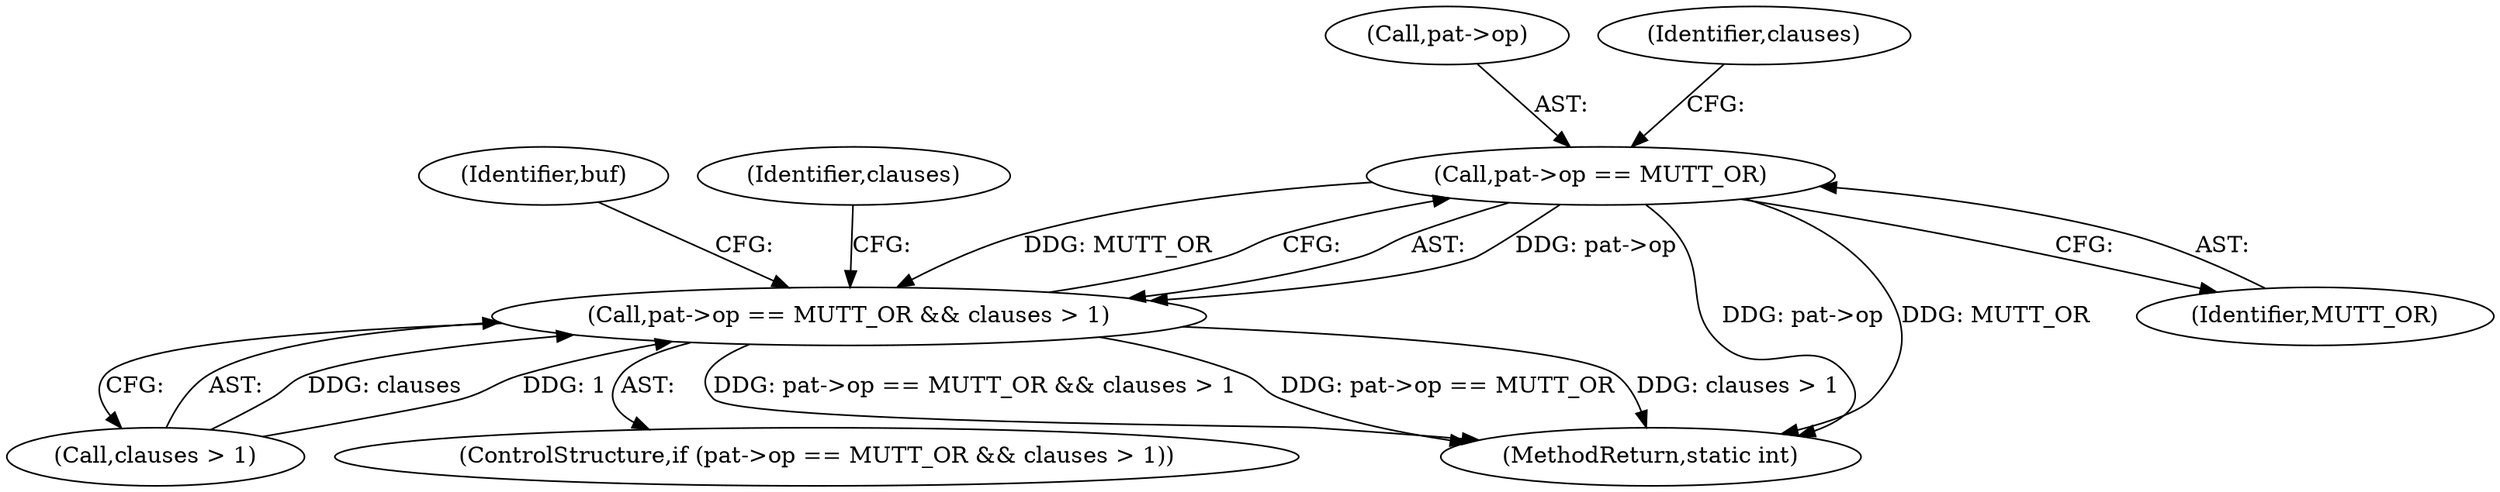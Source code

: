 digraph "0_neomutt_e52393740334443ae0206cab2d7caef381646725_1@pointer" {
"1000159" [label="(Call,pat->op == MUTT_OR)"];
"1000158" [label="(Call,pat->op == MUTT_OR && clauses > 1)"];
"1000168" [label="(Identifier,buf)"];
"1000350" [label="(MethodReturn,static int)"];
"1000158" [label="(Call,pat->op == MUTT_OR && clauses > 1)"];
"1000171" [label="(Identifier,clauses)"];
"1000160" [label="(Call,pat->op)"];
"1000159" [label="(Call,pat->op == MUTT_OR)"];
"1000164" [label="(Call,clauses > 1)"];
"1000157" [label="(ControlStructure,if (pat->op == MUTT_OR && clauses > 1))"];
"1000163" [label="(Identifier,MUTT_OR)"];
"1000165" [label="(Identifier,clauses)"];
"1000159" -> "1000158"  [label="AST: "];
"1000159" -> "1000163"  [label="CFG: "];
"1000160" -> "1000159"  [label="AST: "];
"1000163" -> "1000159"  [label="AST: "];
"1000165" -> "1000159"  [label="CFG: "];
"1000158" -> "1000159"  [label="CFG: "];
"1000159" -> "1000350"  [label="DDG: pat->op"];
"1000159" -> "1000350"  [label="DDG: MUTT_OR"];
"1000159" -> "1000158"  [label="DDG: pat->op"];
"1000159" -> "1000158"  [label="DDG: MUTT_OR"];
"1000158" -> "1000157"  [label="AST: "];
"1000158" -> "1000164"  [label="CFG: "];
"1000164" -> "1000158"  [label="AST: "];
"1000168" -> "1000158"  [label="CFG: "];
"1000171" -> "1000158"  [label="CFG: "];
"1000158" -> "1000350"  [label="DDG: pat->op == MUTT_OR"];
"1000158" -> "1000350"  [label="DDG: clauses > 1"];
"1000158" -> "1000350"  [label="DDG: pat->op == MUTT_OR && clauses > 1"];
"1000164" -> "1000158"  [label="DDG: clauses"];
"1000164" -> "1000158"  [label="DDG: 1"];
}
